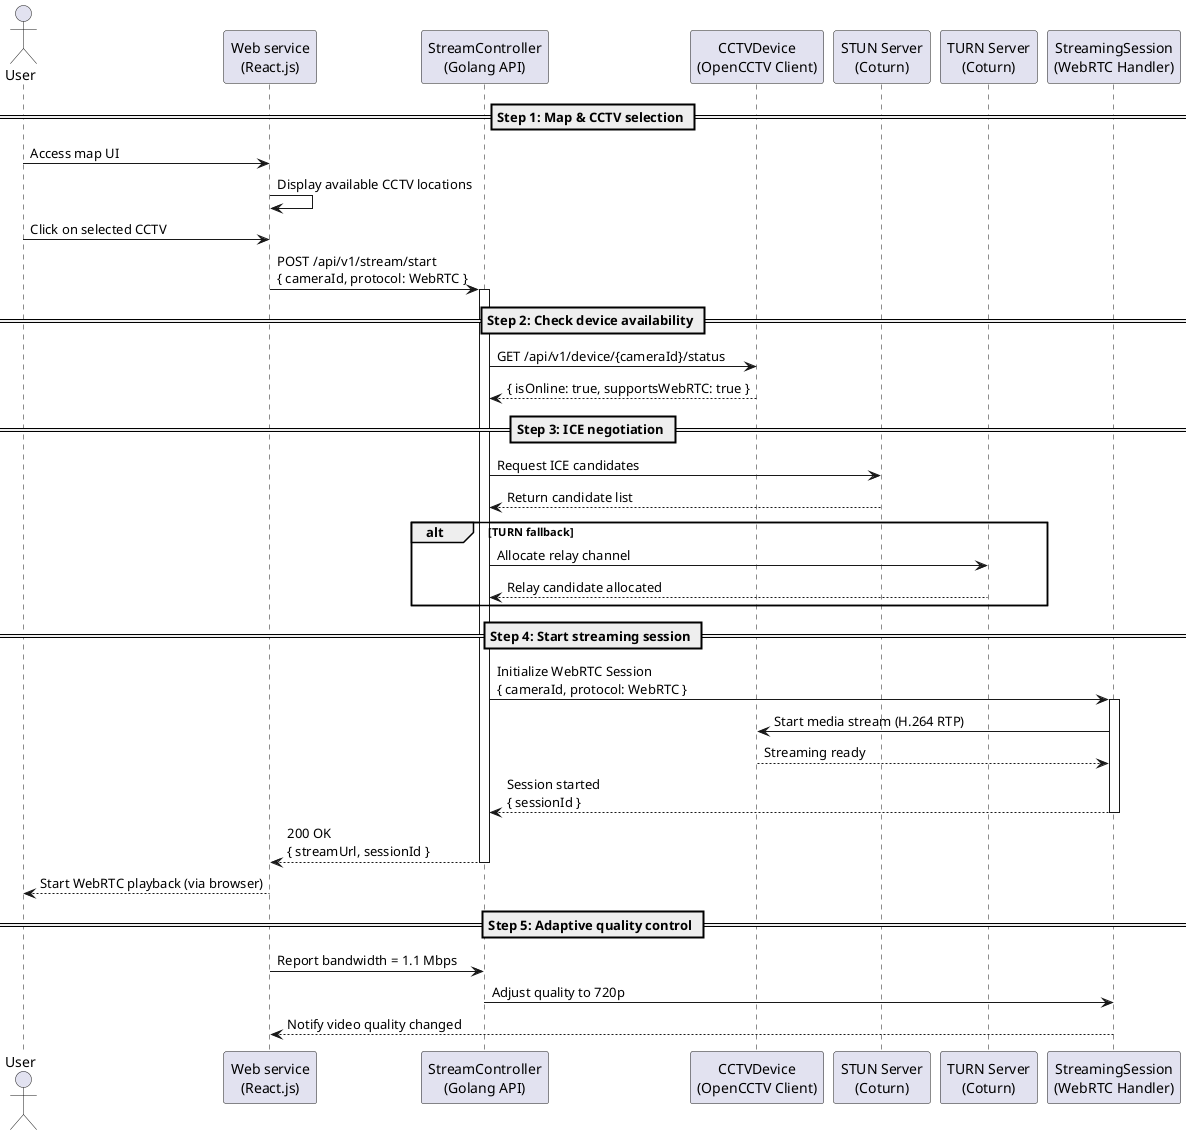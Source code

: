 @startuml
' 3.2.2_adaptive_streaming_flow.plantuml

actor User
participant "Web service\n(React.js)" as WebUI
participant "StreamController\n(Golang API)" as StreamController
participant "CCTVDevice\n(OpenCCTV Client)" as CCTVDevice
participant "STUN Server\n(Coturn)" as STUNServer
participant "TURN Server\n(Coturn)" as TURNServer
participant "StreamingSession\n(WebRTC Handler)" as StreamingSession

== Step 1: Map & CCTV selection ==
User -> WebUI: Access map UI
WebUI -> WebUI: Display available CCTV locations
User -> WebUI: Click on selected CCTV

WebUI -> StreamController: POST /api/v1/stream/start\n{ cameraId, protocol: WebRTC }
activate StreamController

== Step 2: Check device availability ==
StreamController -> CCTVDevice: GET /api/v1/device/{cameraId}/status
CCTVDevice --> StreamController: { isOnline: true, supportsWebRTC: true }

== Step 3: ICE negotiation ==
StreamController -> STUNServer: Request ICE candidates
STUNServer --> StreamController: Return candidate list

alt TURN fallback
  StreamController -> TURNServer: Allocate relay channel
  TURNServer --> StreamController: Relay candidate allocated
end

== Step 4: Start streaming session ==
StreamController -> StreamingSession: Initialize WebRTC Session\n{ cameraId, protocol: WebRTC }
activate StreamingSession
StreamingSession -> CCTVDevice: Start media stream (H.264 RTP)
CCTVDevice --> StreamingSession: Streaming ready
StreamingSession --> StreamController: Session started\n{ sessionId }
deactivate StreamingSession

StreamController --> WebUI: 200 OK\n{ streamUrl, sessionId }
deactivate StreamController
WebUI --> User: Start WebRTC playback (via browser)

== Step 5: Adaptive quality control ==
WebUI -> StreamController: Report bandwidth = 1.1 Mbps
StreamController -> StreamingSession: Adjust quality to 720p
StreamingSession --> WebUI: Notify video quality changed

@enduml
